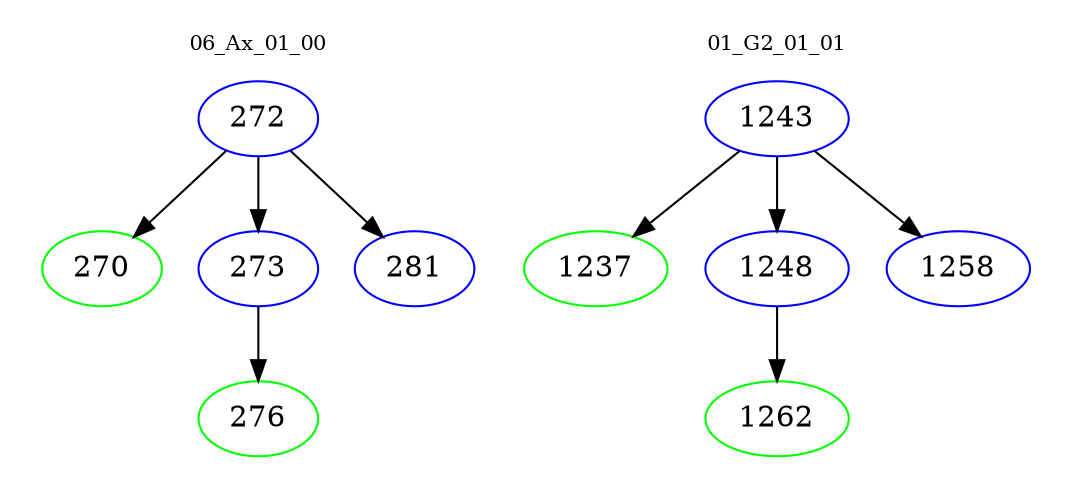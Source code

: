digraph{
subgraph cluster_0 {
color = white
label = "06_Ax_01_00";
fontsize=10;
T0_272 [label="272", color="blue"]
T0_272 -> T0_270 [color="black"]
T0_270 [label="270", color="green"]
T0_272 -> T0_273 [color="black"]
T0_273 [label="273", color="blue"]
T0_273 -> T0_276 [color="black"]
T0_276 [label="276", color="green"]
T0_272 -> T0_281 [color="black"]
T0_281 [label="281", color="blue"]
}
subgraph cluster_1 {
color = white
label = "01_G2_01_01";
fontsize=10;
T1_1243 [label="1243", color="blue"]
T1_1243 -> T1_1237 [color="black"]
T1_1237 [label="1237", color="green"]
T1_1243 -> T1_1248 [color="black"]
T1_1248 [label="1248", color="blue"]
T1_1248 -> T1_1262 [color="black"]
T1_1262 [label="1262", color="green"]
T1_1243 -> T1_1258 [color="black"]
T1_1258 [label="1258", color="blue"]
}
}
